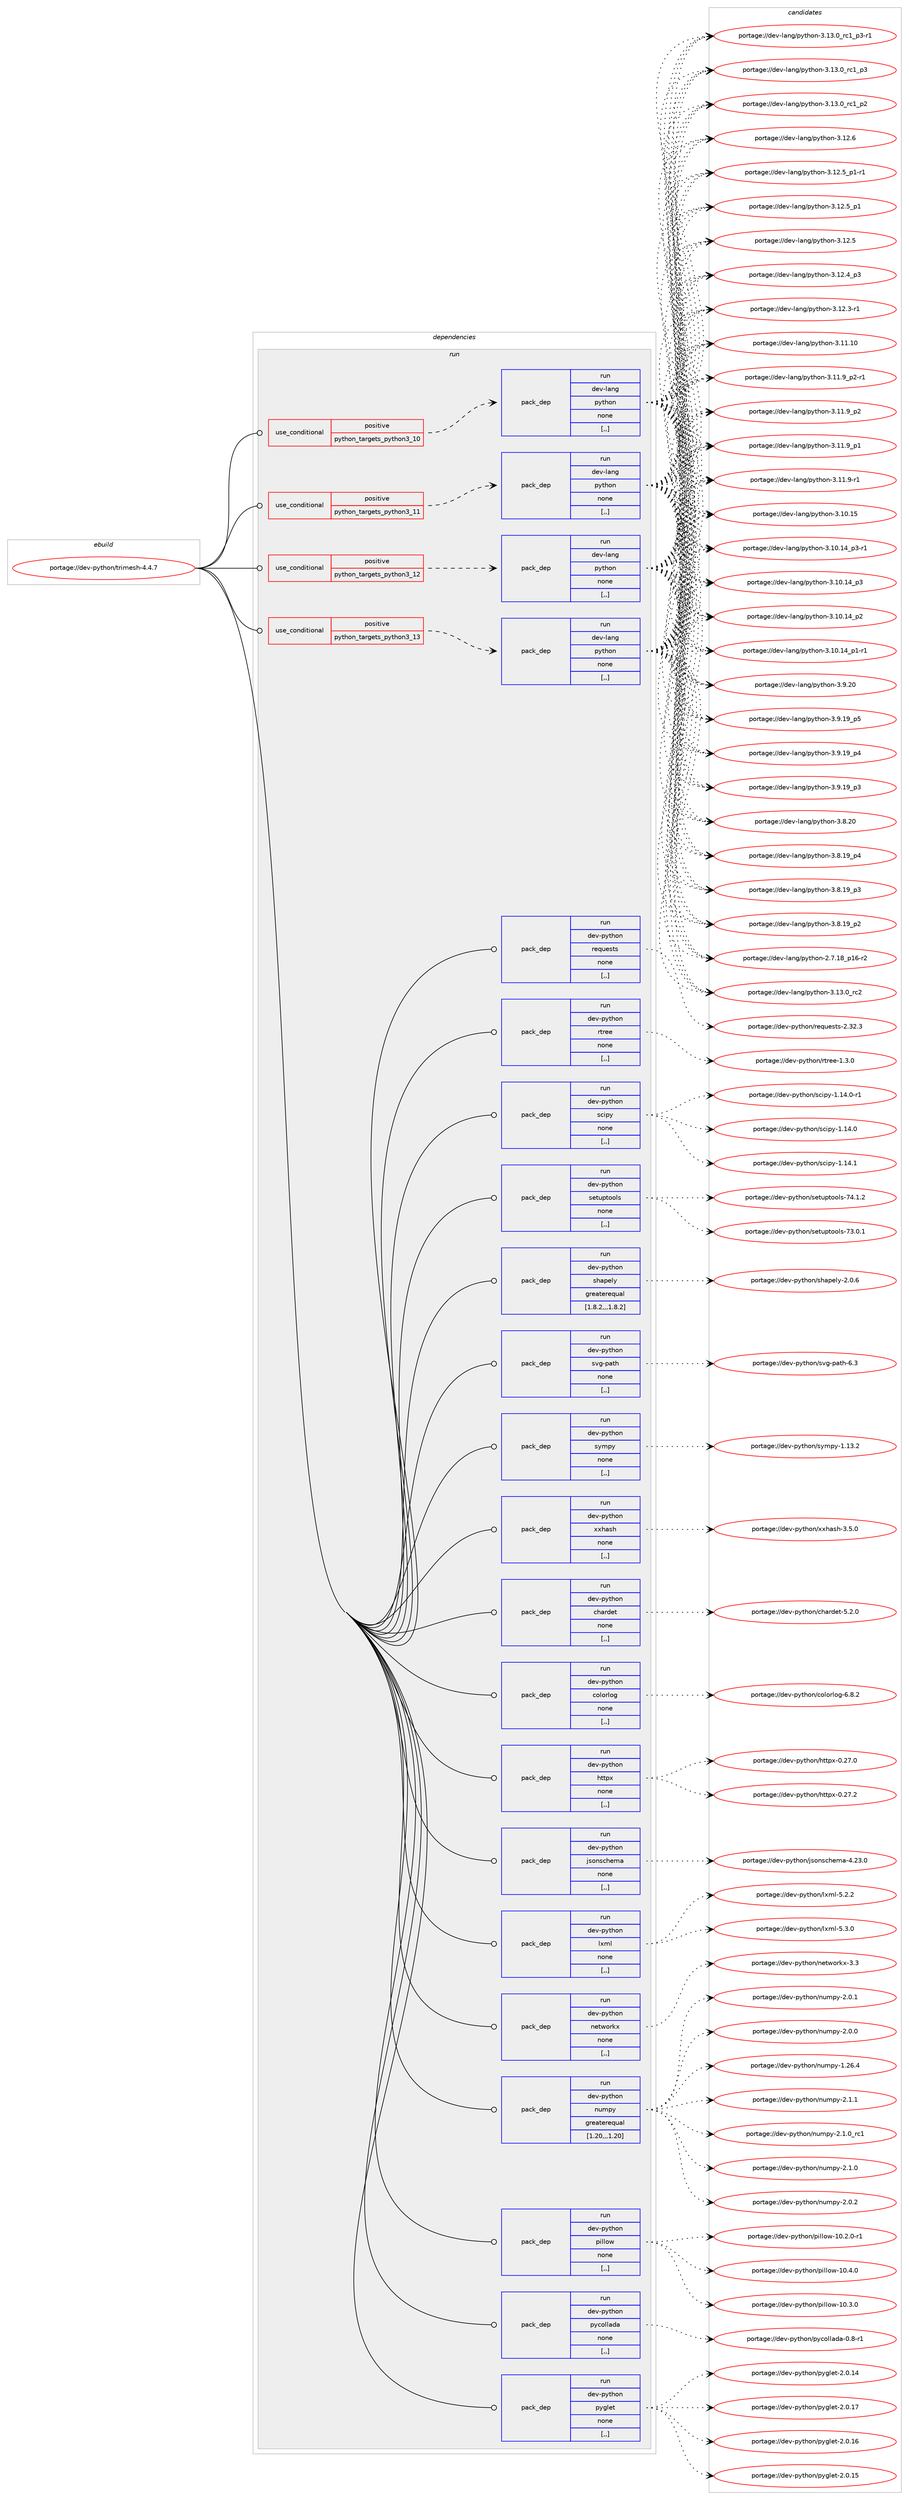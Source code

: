 digraph prolog {

# *************
# Graph options
# *************

newrank=true;
concentrate=true;
compound=true;
graph [rankdir=LR,fontname=Helvetica,fontsize=10,ranksep=1.5];#, ranksep=2.5, nodesep=0.2];
edge  [arrowhead=vee];
node  [fontname=Helvetica,fontsize=10];

# **********
# The ebuild
# **********

subgraph cluster_leftcol {
color=gray;
label=<<i>ebuild</i>>;
id [label="portage://dev-python/trimesh-4.4.7", color=red, width=4, href="../dev-python/trimesh-4.4.7.svg"];
}

# ****************
# The dependencies
# ****************

subgraph cluster_midcol {
color=gray;
label=<<i>dependencies</i>>;
subgraph cluster_compile {
fillcolor="#eeeeee";
style=filled;
label=<<i>compile</i>>;
}
subgraph cluster_compileandrun {
fillcolor="#eeeeee";
style=filled;
label=<<i>compile and run</i>>;
}
subgraph cluster_run {
fillcolor="#eeeeee";
style=filled;
label=<<i>run</i>>;
subgraph cond171344 {
dependency661542 [label=<<TABLE BORDER="0" CELLBORDER="1" CELLSPACING="0" CELLPADDING="4"><TR><TD ROWSPAN="3" CELLPADDING="10">use_conditional</TD></TR><TR><TD>positive</TD></TR><TR><TD>python_targets_python3_10</TD></TR></TABLE>>, shape=none, color=red];
subgraph pack485331 {
dependency661543 [label=<<TABLE BORDER="0" CELLBORDER="1" CELLSPACING="0" CELLPADDING="4" WIDTH="220"><TR><TD ROWSPAN="6" CELLPADDING="30">pack_dep</TD></TR><TR><TD WIDTH="110">run</TD></TR><TR><TD>dev-lang</TD></TR><TR><TD>python</TD></TR><TR><TD>none</TD></TR><TR><TD>[,,]</TD></TR></TABLE>>, shape=none, color=blue];
}
dependency661542:e -> dependency661543:w [weight=20,style="dashed",arrowhead="vee"];
}
id:e -> dependency661542:w [weight=20,style="solid",arrowhead="odot"];
subgraph cond171345 {
dependency661544 [label=<<TABLE BORDER="0" CELLBORDER="1" CELLSPACING="0" CELLPADDING="4"><TR><TD ROWSPAN="3" CELLPADDING="10">use_conditional</TD></TR><TR><TD>positive</TD></TR><TR><TD>python_targets_python3_11</TD></TR></TABLE>>, shape=none, color=red];
subgraph pack485332 {
dependency661545 [label=<<TABLE BORDER="0" CELLBORDER="1" CELLSPACING="0" CELLPADDING="4" WIDTH="220"><TR><TD ROWSPAN="6" CELLPADDING="30">pack_dep</TD></TR><TR><TD WIDTH="110">run</TD></TR><TR><TD>dev-lang</TD></TR><TR><TD>python</TD></TR><TR><TD>none</TD></TR><TR><TD>[,,]</TD></TR></TABLE>>, shape=none, color=blue];
}
dependency661544:e -> dependency661545:w [weight=20,style="dashed",arrowhead="vee"];
}
id:e -> dependency661544:w [weight=20,style="solid",arrowhead="odot"];
subgraph cond171346 {
dependency661546 [label=<<TABLE BORDER="0" CELLBORDER="1" CELLSPACING="0" CELLPADDING="4"><TR><TD ROWSPAN="3" CELLPADDING="10">use_conditional</TD></TR><TR><TD>positive</TD></TR><TR><TD>python_targets_python3_12</TD></TR></TABLE>>, shape=none, color=red];
subgraph pack485333 {
dependency661547 [label=<<TABLE BORDER="0" CELLBORDER="1" CELLSPACING="0" CELLPADDING="4" WIDTH="220"><TR><TD ROWSPAN="6" CELLPADDING="30">pack_dep</TD></TR><TR><TD WIDTH="110">run</TD></TR><TR><TD>dev-lang</TD></TR><TR><TD>python</TD></TR><TR><TD>none</TD></TR><TR><TD>[,,]</TD></TR></TABLE>>, shape=none, color=blue];
}
dependency661546:e -> dependency661547:w [weight=20,style="dashed",arrowhead="vee"];
}
id:e -> dependency661546:w [weight=20,style="solid",arrowhead="odot"];
subgraph cond171347 {
dependency661548 [label=<<TABLE BORDER="0" CELLBORDER="1" CELLSPACING="0" CELLPADDING="4"><TR><TD ROWSPAN="3" CELLPADDING="10">use_conditional</TD></TR><TR><TD>positive</TD></TR><TR><TD>python_targets_python3_13</TD></TR></TABLE>>, shape=none, color=red];
subgraph pack485334 {
dependency661549 [label=<<TABLE BORDER="0" CELLBORDER="1" CELLSPACING="0" CELLPADDING="4" WIDTH="220"><TR><TD ROWSPAN="6" CELLPADDING="30">pack_dep</TD></TR><TR><TD WIDTH="110">run</TD></TR><TR><TD>dev-lang</TD></TR><TR><TD>python</TD></TR><TR><TD>none</TD></TR><TR><TD>[,,]</TD></TR></TABLE>>, shape=none, color=blue];
}
dependency661548:e -> dependency661549:w [weight=20,style="dashed",arrowhead="vee"];
}
id:e -> dependency661548:w [weight=20,style="solid",arrowhead="odot"];
subgraph pack485335 {
dependency661550 [label=<<TABLE BORDER="0" CELLBORDER="1" CELLSPACING="0" CELLPADDING="4" WIDTH="220"><TR><TD ROWSPAN="6" CELLPADDING="30">pack_dep</TD></TR><TR><TD WIDTH="110">run</TD></TR><TR><TD>dev-python</TD></TR><TR><TD>chardet</TD></TR><TR><TD>none</TD></TR><TR><TD>[,,]</TD></TR></TABLE>>, shape=none, color=blue];
}
id:e -> dependency661550:w [weight=20,style="solid",arrowhead="odot"];
subgraph pack485336 {
dependency661551 [label=<<TABLE BORDER="0" CELLBORDER="1" CELLSPACING="0" CELLPADDING="4" WIDTH="220"><TR><TD ROWSPAN="6" CELLPADDING="30">pack_dep</TD></TR><TR><TD WIDTH="110">run</TD></TR><TR><TD>dev-python</TD></TR><TR><TD>colorlog</TD></TR><TR><TD>none</TD></TR><TR><TD>[,,]</TD></TR></TABLE>>, shape=none, color=blue];
}
id:e -> dependency661551:w [weight=20,style="solid",arrowhead="odot"];
subgraph pack485337 {
dependency661552 [label=<<TABLE BORDER="0" CELLBORDER="1" CELLSPACING="0" CELLPADDING="4" WIDTH="220"><TR><TD ROWSPAN="6" CELLPADDING="30">pack_dep</TD></TR><TR><TD WIDTH="110">run</TD></TR><TR><TD>dev-python</TD></TR><TR><TD>httpx</TD></TR><TR><TD>none</TD></TR><TR><TD>[,,]</TD></TR></TABLE>>, shape=none, color=blue];
}
id:e -> dependency661552:w [weight=20,style="solid",arrowhead="odot"];
subgraph pack485338 {
dependency661553 [label=<<TABLE BORDER="0" CELLBORDER="1" CELLSPACING="0" CELLPADDING="4" WIDTH="220"><TR><TD ROWSPAN="6" CELLPADDING="30">pack_dep</TD></TR><TR><TD WIDTH="110">run</TD></TR><TR><TD>dev-python</TD></TR><TR><TD>jsonschema</TD></TR><TR><TD>none</TD></TR><TR><TD>[,,]</TD></TR></TABLE>>, shape=none, color=blue];
}
id:e -> dependency661553:w [weight=20,style="solid",arrowhead="odot"];
subgraph pack485339 {
dependency661554 [label=<<TABLE BORDER="0" CELLBORDER="1" CELLSPACING="0" CELLPADDING="4" WIDTH="220"><TR><TD ROWSPAN="6" CELLPADDING="30">pack_dep</TD></TR><TR><TD WIDTH="110">run</TD></TR><TR><TD>dev-python</TD></TR><TR><TD>lxml</TD></TR><TR><TD>none</TD></TR><TR><TD>[,,]</TD></TR></TABLE>>, shape=none, color=blue];
}
id:e -> dependency661554:w [weight=20,style="solid",arrowhead="odot"];
subgraph pack485340 {
dependency661555 [label=<<TABLE BORDER="0" CELLBORDER="1" CELLSPACING="0" CELLPADDING="4" WIDTH="220"><TR><TD ROWSPAN="6" CELLPADDING="30">pack_dep</TD></TR><TR><TD WIDTH="110">run</TD></TR><TR><TD>dev-python</TD></TR><TR><TD>networkx</TD></TR><TR><TD>none</TD></TR><TR><TD>[,,]</TD></TR></TABLE>>, shape=none, color=blue];
}
id:e -> dependency661555:w [weight=20,style="solid",arrowhead="odot"];
subgraph pack485341 {
dependency661556 [label=<<TABLE BORDER="0" CELLBORDER="1" CELLSPACING="0" CELLPADDING="4" WIDTH="220"><TR><TD ROWSPAN="6" CELLPADDING="30">pack_dep</TD></TR><TR><TD WIDTH="110">run</TD></TR><TR><TD>dev-python</TD></TR><TR><TD>numpy</TD></TR><TR><TD>greaterequal</TD></TR><TR><TD>[1.20,,,1.20]</TD></TR></TABLE>>, shape=none, color=blue];
}
id:e -> dependency661556:w [weight=20,style="solid",arrowhead="odot"];
subgraph pack485342 {
dependency661557 [label=<<TABLE BORDER="0" CELLBORDER="1" CELLSPACING="0" CELLPADDING="4" WIDTH="220"><TR><TD ROWSPAN="6" CELLPADDING="30">pack_dep</TD></TR><TR><TD WIDTH="110">run</TD></TR><TR><TD>dev-python</TD></TR><TR><TD>pillow</TD></TR><TR><TD>none</TD></TR><TR><TD>[,,]</TD></TR></TABLE>>, shape=none, color=blue];
}
id:e -> dependency661557:w [weight=20,style="solid",arrowhead="odot"];
subgraph pack485343 {
dependency661558 [label=<<TABLE BORDER="0" CELLBORDER="1" CELLSPACING="0" CELLPADDING="4" WIDTH="220"><TR><TD ROWSPAN="6" CELLPADDING="30">pack_dep</TD></TR><TR><TD WIDTH="110">run</TD></TR><TR><TD>dev-python</TD></TR><TR><TD>pycollada</TD></TR><TR><TD>none</TD></TR><TR><TD>[,,]</TD></TR></TABLE>>, shape=none, color=blue];
}
id:e -> dependency661558:w [weight=20,style="solid",arrowhead="odot"];
subgraph pack485344 {
dependency661559 [label=<<TABLE BORDER="0" CELLBORDER="1" CELLSPACING="0" CELLPADDING="4" WIDTH="220"><TR><TD ROWSPAN="6" CELLPADDING="30">pack_dep</TD></TR><TR><TD WIDTH="110">run</TD></TR><TR><TD>dev-python</TD></TR><TR><TD>pyglet</TD></TR><TR><TD>none</TD></TR><TR><TD>[,,]</TD></TR></TABLE>>, shape=none, color=blue];
}
id:e -> dependency661559:w [weight=20,style="solid",arrowhead="odot"];
subgraph pack485345 {
dependency661560 [label=<<TABLE BORDER="0" CELLBORDER="1" CELLSPACING="0" CELLPADDING="4" WIDTH="220"><TR><TD ROWSPAN="6" CELLPADDING="30">pack_dep</TD></TR><TR><TD WIDTH="110">run</TD></TR><TR><TD>dev-python</TD></TR><TR><TD>requests</TD></TR><TR><TD>none</TD></TR><TR><TD>[,,]</TD></TR></TABLE>>, shape=none, color=blue];
}
id:e -> dependency661560:w [weight=20,style="solid",arrowhead="odot"];
subgraph pack485346 {
dependency661561 [label=<<TABLE BORDER="0" CELLBORDER="1" CELLSPACING="0" CELLPADDING="4" WIDTH="220"><TR><TD ROWSPAN="6" CELLPADDING="30">pack_dep</TD></TR><TR><TD WIDTH="110">run</TD></TR><TR><TD>dev-python</TD></TR><TR><TD>rtree</TD></TR><TR><TD>none</TD></TR><TR><TD>[,,]</TD></TR></TABLE>>, shape=none, color=blue];
}
id:e -> dependency661561:w [weight=20,style="solid",arrowhead="odot"];
subgraph pack485347 {
dependency661562 [label=<<TABLE BORDER="0" CELLBORDER="1" CELLSPACING="0" CELLPADDING="4" WIDTH="220"><TR><TD ROWSPAN="6" CELLPADDING="30">pack_dep</TD></TR><TR><TD WIDTH="110">run</TD></TR><TR><TD>dev-python</TD></TR><TR><TD>scipy</TD></TR><TR><TD>none</TD></TR><TR><TD>[,,]</TD></TR></TABLE>>, shape=none, color=blue];
}
id:e -> dependency661562:w [weight=20,style="solid",arrowhead="odot"];
subgraph pack485348 {
dependency661563 [label=<<TABLE BORDER="0" CELLBORDER="1" CELLSPACING="0" CELLPADDING="4" WIDTH="220"><TR><TD ROWSPAN="6" CELLPADDING="30">pack_dep</TD></TR><TR><TD WIDTH="110">run</TD></TR><TR><TD>dev-python</TD></TR><TR><TD>setuptools</TD></TR><TR><TD>none</TD></TR><TR><TD>[,,]</TD></TR></TABLE>>, shape=none, color=blue];
}
id:e -> dependency661563:w [weight=20,style="solid",arrowhead="odot"];
subgraph pack485349 {
dependency661564 [label=<<TABLE BORDER="0" CELLBORDER="1" CELLSPACING="0" CELLPADDING="4" WIDTH="220"><TR><TD ROWSPAN="6" CELLPADDING="30">pack_dep</TD></TR><TR><TD WIDTH="110">run</TD></TR><TR><TD>dev-python</TD></TR><TR><TD>shapely</TD></TR><TR><TD>greaterequal</TD></TR><TR><TD>[1.8.2,,,1.8.2]</TD></TR></TABLE>>, shape=none, color=blue];
}
id:e -> dependency661564:w [weight=20,style="solid",arrowhead="odot"];
subgraph pack485350 {
dependency661565 [label=<<TABLE BORDER="0" CELLBORDER="1" CELLSPACING="0" CELLPADDING="4" WIDTH="220"><TR><TD ROWSPAN="6" CELLPADDING="30">pack_dep</TD></TR><TR><TD WIDTH="110">run</TD></TR><TR><TD>dev-python</TD></TR><TR><TD>svg-path</TD></TR><TR><TD>none</TD></TR><TR><TD>[,,]</TD></TR></TABLE>>, shape=none, color=blue];
}
id:e -> dependency661565:w [weight=20,style="solid",arrowhead="odot"];
subgraph pack485351 {
dependency661566 [label=<<TABLE BORDER="0" CELLBORDER="1" CELLSPACING="0" CELLPADDING="4" WIDTH="220"><TR><TD ROWSPAN="6" CELLPADDING="30">pack_dep</TD></TR><TR><TD WIDTH="110">run</TD></TR><TR><TD>dev-python</TD></TR><TR><TD>sympy</TD></TR><TR><TD>none</TD></TR><TR><TD>[,,]</TD></TR></TABLE>>, shape=none, color=blue];
}
id:e -> dependency661566:w [weight=20,style="solid",arrowhead="odot"];
subgraph pack485352 {
dependency661567 [label=<<TABLE BORDER="0" CELLBORDER="1" CELLSPACING="0" CELLPADDING="4" WIDTH="220"><TR><TD ROWSPAN="6" CELLPADDING="30">pack_dep</TD></TR><TR><TD WIDTH="110">run</TD></TR><TR><TD>dev-python</TD></TR><TR><TD>xxhash</TD></TR><TR><TD>none</TD></TR><TR><TD>[,,]</TD></TR></TABLE>>, shape=none, color=blue];
}
id:e -> dependency661567:w [weight=20,style="solid",arrowhead="odot"];
}
}

# **************
# The candidates
# **************

subgraph cluster_choices {
rank=same;
color=gray;
label=<<i>candidates</i>>;

subgraph choice485331 {
color=black;
nodesep=1;
choice10010111845108971101034711212111610411111045514649514648951149950 [label="portage://dev-lang/python-3.13.0_rc2", color=red, width=4,href="../dev-lang/python-3.13.0_rc2.svg"];
choice1001011184510897110103471121211161041111104551464951464895114994995112514511449 [label="portage://dev-lang/python-3.13.0_rc1_p3-r1", color=red, width=4,href="../dev-lang/python-3.13.0_rc1_p3-r1.svg"];
choice100101118451089711010347112121116104111110455146495146489511499499511251 [label="portage://dev-lang/python-3.13.0_rc1_p3", color=red, width=4,href="../dev-lang/python-3.13.0_rc1_p3.svg"];
choice100101118451089711010347112121116104111110455146495146489511499499511250 [label="portage://dev-lang/python-3.13.0_rc1_p2", color=red, width=4,href="../dev-lang/python-3.13.0_rc1_p2.svg"];
choice10010111845108971101034711212111610411111045514649504654 [label="portage://dev-lang/python-3.12.6", color=red, width=4,href="../dev-lang/python-3.12.6.svg"];
choice1001011184510897110103471121211161041111104551464950465395112494511449 [label="portage://dev-lang/python-3.12.5_p1-r1", color=red, width=4,href="../dev-lang/python-3.12.5_p1-r1.svg"];
choice100101118451089711010347112121116104111110455146495046539511249 [label="portage://dev-lang/python-3.12.5_p1", color=red, width=4,href="../dev-lang/python-3.12.5_p1.svg"];
choice10010111845108971101034711212111610411111045514649504653 [label="portage://dev-lang/python-3.12.5", color=red, width=4,href="../dev-lang/python-3.12.5.svg"];
choice100101118451089711010347112121116104111110455146495046529511251 [label="portage://dev-lang/python-3.12.4_p3", color=red, width=4,href="../dev-lang/python-3.12.4_p3.svg"];
choice100101118451089711010347112121116104111110455146495046514511449 [label="portage://dev-lang/python-3.12.3-r1", color=red, width=4,href="../dev-lang/python-3.12.3-r1.svg"];
choice1001011184510897110103471121211161041111104551464949464948 [label="portage://dev-lang/python-3.11.10", color=red, width=4,href="../dev-lang/python-3.11.10.svg"];
choice1001011184510897110103471121211161041111104551464949465795112504511449 [label="portage://dev-lang/python-3.11.9_p2-r1", color=red, width=4,href="../dev-lang/python-3.11.9_p2-r1.svg"];
choice100101118451089711010347112121116104111110455146494946579511250 [label="portage://dev-lang/python-3.11.9_p2", color=red, width=4,href="../dev-lang/python-3.11.9_p2.svg"];
choice100101118451089711010347112121116104111110455146494946579511249 [label="portage://dev-lang/python-3.11.9_p1", color=red, width=4,href="../dev-lang/python-3.11.9_p1.svg"];
choice100101118451089711010347112121116104111110455146494946574511449 [label="portage://dev-lang/python-3.11.9-r1", color=red, width=4,href="../dev-lang/python-3.11.9-r1.svg"];
choice1001011184510897110103471121211161041111104551464948464953 [label="portage://dev-lang/python-3.10.15", color=red, width=4,href="../dev-lang/python-3.10.15.svg"];
choice100101118451089711010347112121116104111110455146494846495295112514511449 [label="portage://dev-lang/python-3.10.14_p3-r1", color=red, width=4,href="../dev-lang/python-3.10.14_p3-r1.svg"];
choice10010111845108971101034711212111610411111045514649484649529511251 [label="portage://dev-lang/python-3.10.14_p3", color=red, width=4,href="../dev-lang/python-3.10.14_p3.svg"];
choice10010111845108971101034711212111610411111045514649484649529511250 [label="portage://dev-lang/python-3.10.14_p2", color=red, width=4,href="../dev-lang/python-3.10.14_p2.svg"];
choice100101118451089711010347112121116104111110455146494846495295112494511449 [label="portage://dev-lang/python-3.10.14_p1-r1", color=red, width=4,href="../dev-lang/python-3.10.14_p1-r1.svg"];
choice10010111845108971101034711212111610411111045514657465048 [label="portage://dev-lang/python-3.9.20", color=red, width=4,href="../dev-lang/python-3.9.20.svg"];
choice100101118451089711010347112121116104111110455146574649579511253 [label="portage://dev-lang/python-3.9.19_p5", color=red, width=4,href="../dev-lang/python-3.9.19_p5.svg"];
choice100101118451089711010347112121116104111110455146574649579511252 [label="portage://dev-lang/python-3.9.19_p4", color=red, width=4,href="../dev-lang/python-3.9.19_p4.svg"];
choice100101118451089711010347112121116104111110455146574649579511251 [label="portage://dev-lang/python-3.9.19_p3", color=red, width=4,href="../dev-lang/python-3.9.19_p3.svg"];
choice10010111845108971101034711212111610411111045514656465048 [label="portage://dev-lang/python-3.8.20", color=red, width=4,href="../dev-lang/python-3.8.20.svg"];
choice100101118451089711010347112121116104111110455146564649579511252 [label="portage://dev-lang/python-3.8.19_p4", color=red, width=4,href="../dev-lang/python-3.8.19_p4.svg"];
choice100101118451089711010347112121116104111110455146564649579511251 [label="portage://dev-lang/python-3.8.19_p3", color=red, width=4,href="../dev-lang/python-3.8.19_p3.svg"];
choice100101118451089711010347112121116104111110455146564649579511250 [label="portage://dev-lang/python-3.8.19_p2", color=red, width=4,href="../dev-lang/python-3.8.19_p2.svg"];
choice100101118451089711010347112121116104111110455046554649569511249544511450 [label="portage://dev-lang/python-2.7.18_p16-r2", color=red, width=4,href="../dev-lang/python-2.7.18_p16-r2.svg"];
dependency661543:e -> choice10010111845108971101034711212111610411111045514649514648951149950:w [style=dotted,weight="100"];
dependency661543:e -> choice1001011184510897110103471121211161041111104551464951464895114994995112514511449:w [style=dotted,weight="100"];
dependency661543:e -> choice100101118451089711010347112121116104111110455146495146489511499499511251:w [style=dotted,weight="100"];
dependency661543:e -> choice100101118451089711010347112121116104111110455146495146489511499499511250:w [style=dotted,weight="100"];
dependency661543:e -> choice10010111845108971101034711212111610411111045514649504654:w [style=dotted,weight="100"];
dependency661543:e -> choice1001011184510897110103471121211161041111104551464950465395112494511449:w [style=dotted,weight="100"];
dependency661543:e -> choice100101118451089711010347112121116104111110455146495046539511249:w [style=dotted,weight="100"];
dependency661543:e -> choice10010111845108971101034711212111610411111045514649504653:w [style=dotted,weight="100"];
dependency661543:e -> choice100101118451089711010347112121116104111110455146495046529511251:w [style=dotted,weight="100"];
dependency661543:e -> choice100101118451089711010347112121116104111110455146495046514511449:w [style=dotted,weight="100"];
dependency661543:e -> choice1001011184510897110103471121211161041111104551464949464948:w [style=dotted,weight="100"];
dependency661543:e -> choice1001011184510897110103471121211161041111104551464949465795112504511449:w [style=dotted,weight="100"];
dependency661543:e -> choice100101118451089711010347112121116104111110455146494946579511250:w [style=dotted,weight="100"];
dependency661543:e -> choice100101118451089711010347112121116104111110455146494946579511249:w [style=dotted,weight="100"];
dependency661543:e -> choice100101118451089711010347112121116104111110455146494946574511449:w [style=dotted,weight="100"];
dependency661543:e -> choice1001011184510897110103471121211161041111104551464948464953:w [style=dotted,weight="100"];
dependency661543:e -> choice100101118451089711010347112121116104111110455146494846495295112514511449:w [style=dotted,weight="100"];
dependency661543:e -> choice10010111845108971101034711212111610411111045514649484649529511251:w [style=dotted,weight="100"];
dependency661543:e -> choice10010111845108971101034711212111610411111045514649484649529511250:w [style=dotted,weight="100"];
dependency661543:e -> choice100101118451089711010347112121116104111110455146494846495295112494511449:w [style=dotted,weight="100"];
dependency661543:e -> choice10010111845108971101034711212111610411111045514657465048:w [style=dotted,weight="100"];
dependency661543:e -> choice100101118451089711010347112121116104111110455146574649579511253:w [style=dotted,weight="100"];
dependency661543:e -> choice100101118451089711010347112121116104111110455146574649579511252:w [style=dotted,weight="100"];
dependency661543:e -> choice100101118451089711010347112121116104111110455146574649579511251:w [style=dotted,weight="100"];
dependency661543:e -> choice10010111845108971101034711212111610411111045514656465048:w [style=dotted,weight="100"];
dependency661543:e -> choice100101118451089711010347112121116104111110455146564649579511252:w [style=dotted,weight="100"];
dependency661543:e -> choice100101118451089711010347112121116104111110455146564649579511251:w [style=dotted,weight="100"];
dependency661543:e -> choice100101118451089711010347112121116104111110455146564649579511250:w [style=dotted,weight="100"];
dependency661543:e -> choice100101118451089711010347112121116104111110455046554649569511249544511450:w [style=dotted,weight="100"];
}
subgraph choice485332 {
color=black;
nodesep=1;
choice10010111845108971101034711212111610411111045514649514648951149950 [label="portage://dev-lang/python-3.13.0_rc2", color=red, width=4,href="../dev-lang/python-3.13.0_rc2.svg"];
choice1001011184510897110103471121211161041111104551464951464895114994995112514511449 [label="portage://dev-lang/python-3.13.0_rc1_p3-r1", color=red, width=4,href="../dev-lang/python-3.13.0_rc1_p3-r1.svg"];
choice100101118451089711010347112121116104111110455146495146489511499499511251 [label="portage://dev-lang/python-3.13.0_rc1_p3", color=red, width=4,href="../dev-lang/python-3.13.0_rc1_p3.svg"];
choice100101118451089711010347112121116104111110455146495146489511499499511250 [label="portage://dev-lang/python-3.13.0_rc1_p2", color=red, width=4,href="../dev-lang/python-3.13.0_rc1_p2.svg"];
choice10010111845108971101034711212111610411111045514649504654 [label="portage://dev-lang/python-3.12.6", color=red, width=4,href="../dev-lang/python-3.12.6.svg"];
choice1001011184510897110103471121211161041111104551464950465395112494511449 [label="portage://dev-lang/python-3.12.5_p1-r1", color=red, width=4,href="../dev-lang/python-3.12.5_p1-r1.svg"];
choice100101118451089711010347112121116104111110455146495046539511249 [label="portage://dev-lang/python-3.12.5_p1", color=red, width=4,href="../dev-lang/python-3.12.5_p1.svg"];
choice10010111845108971101034711212111610411111045514649504653 [label="portage://dev-lang/python-3.12.5", color=red, width=4,href="../dev-lang/python-3.12.5.svg"];
choice100101118451089711010347112121116104111110455146495046529511251 [label="portage://dev-lang/python-3.12.4_p3", color=red, width=4,href="../dev-lang/python-3.12.4_p3.svg"];
choice100101118451089711010347112121116104111110455146495046514511449 [label="portage://dev-lang/python-3.12.3-r1", color=red, width=4,href="../dev-lang/python-3.12.3-r1.svg"];
choice1001011184510897110103471121211161041111104551464949464948 [label="portage://dev-lang/python-3.11.10", color=red, width=4,href="../dev-lang/python-3.11.10.svg"];
choice1001011184510897110103471121211161041111104551464949465795112504511449 [label="portage://dev-lang/python-3.11.9_p2-r1", color=red, width=4,href="../dev-lang/python-3.11.9_p2-r1.svg"];
choice100101118451089711010347112121116104111110455146494946579511250 [label="portage://dev-lang/python-3.11.9_p2", color=red, width=4,href="../dev-lang/python-3.11.9_p2.svg"];
choice100101118451089711010347112121116104111110455146494946579511249 [label="portage://dev-lang/python-3.11.9_p1", color=red, width=4,href="../dev-lang/python-3.11.9_p1.svg"];
choice100101118451089711010347112121116104111110455146494946574511449 [label="portage://dev-lang/python-3.11.9-r1", color=red, width=4,href="../dev-lang/python-3.11.9-r1.svg"];
choice1001011184510897110103471121211161041111104551464948464953 [label="portage://dev-lang/python-3.10.15", color=red, width=4,href="../dev-lang/python-3.10.15.svg"];
choice100101118451089711010347112121116104111110455146494846495295112514511449 [label="portage://dev-lang/python-3.10.14_p3-r1", color=red, width=4,href="../dev-lang/python-3.10.14_p3-r1.svg"];
choice10010111845108971101034711212111610411111045514649484649529511251 [label="portage://dev-lang/python-3.10.14_p3", color=red, width=4,href="../dev-lang/python-3.10.14_p3.svg"];
choice10010111845108971101034711212111610411111045514649484649529511250 [label="portage://dev-lang/python-3.10.14_p2", color=red, width=4,href="../dev-lang/python-3.10.14_p2.svg"];
choice100101118451089711010347112121116104111110455146494846495295112494511449 [label="portage://dev-lang/python-3.10.14_p1-r1", color=red, width=4,href="../dev-lang/python-3.10.14_p1-r1.svg"];
choice10010111845108971101034711212111610411111045514657465048 [label="portage://dev-lang/python-3.9.20", color=red, width=4,href="../dev-lang/python-3.9.20.svg"];
choice100101118451089711010347112121116104111110455146574649579511253 [label="portage://dev-lang/python-3.9.19_p5", color=red, width=4,href="../dev-lang/python-3.9.19_p5.svg"];
choice100101118451089711010347112121116104111110455146574649579511252 [label="portage://dev-lang/python-3.9.19_p4", color=red, width=4,href="../dev-lang/python-3.9.19_p4.svg"];
choice100101118451089711010347112121116104111110455146574649579511251 [label="portage://dev-lang/python-3.9.19_p3", color=red, width=4,href="../dev-lang/python-3.9.19_p3.svg"];
choice10010111845108971101034711212111610411111045514656465048 [label="portage://dev-lang/python-3.8.20", color=red, width=4,href="../dev-lang/python-3.8.20.svg"];
choice100101118451089711010347112121116104111110455146564649579511252 [label="portage://dev-lang/python-3.8.19_p4", color=red, width=4,href="../dev-lang/python-3.8.19_p4.svg"];
choice100101118451089711010347112121116104111110455146564649579511251 [label="portage://dev-lang/python-3.8.19_p3", color=red, width=4,href="../dev-lang/python-3.8.19_p3.svg"];
choice100101118451089711010347112121116104111110455146564649579511250 [label="portage://dev-lang/python-3.8.19_p2", color=red, width=4,href="../dev-lang/python-3.8.19_p2.svg"];
choice100101118451089711010347112121116104111110455046554649569511249544511450 [label="portage://dev-lang/python-2.7.18_p16-r2", color=red, width=4,href="../dev-lang/python-2.7.18_p16-r2.svg"];
dependency661545:e -> choice10010111845108971101034711212111610411111045514649514648951149950:w [style=dotted,weight="100"];
dependency661545:e -> choice1001011184510897110103471121211161041111104551464951464895114994995112514511449:w [style=dotted,weight="100"];
dependency661545:e -> choice100101118451089711010347112121116104111110455146495146489511499499511251:w [style=dotted,weight="100"];
dependency661545:e -> choice100101118451089711010347112121116104111110455146495146489511499499511250:w [style=dotted,weight="100"];
dependency661545:e -> choice10010111845108971101034711212111610411111045514649504654:w [style=dotted,weight="100"];
dependency661545:e -> choice1001011184510897110103471121211161041111104551464950465395112494511449:w [style=dotted,weight="100"];
dependency661545:e -> choice100101118451089711010347112121116104111110455146495046539511249:w [style=dotted,weight="100"];
dependency661545:e -> choice10010111845108971101034711212111610411111045514649504653:w [style=dotted,weight="100"];
dependency661545:e -> choice100101118451089711010347112121116104111110455146495046529511251:w [style=dotted,weight="100"];
dependency661545:e -> choice100101118451089711010347112121116104111110455146495046514511449:w [style=dotted,weight="100"];
dependency661545:e -> choice1001011184510897110103471121211161041111104551464949464948:w [style=dotted,weight="100"];
dependency661545:e -> choice1001011184510897110103471121211161041111104551464949465795112504511449:w [style=dotted,weight="100"];
dependency661545:e -> choice100101118451089711010347112121116104111110455146494946579511250:w [style=dotted,weight="100"];
dependency661545:e -> choice100101118451089711010347112121116104111110455146494946579511249:w [style=dotted,weight="100"];
dependency661545:e -> choice100101118451089711010347112121116104111110455146494946574511449:w [style=dotted,weight="100"];
dependency661545:e -> choice1001011184510897110103471121211161041111104551464948464953:w [style=dotted,weight="100"];
dependency661545:e -> choice100101118451089711010347112121116104111110455146494846495295112514511449:w [style=dotted,weight="100"];
dependency661545:e -> choice10010111845108971101034711212111610411111045514649484649529511251:w [style=dotted,weight="100"];
dependency661545:e -> choice10010111845108971101034711212111610411111045514649484649529511250:w [style=dotted,weight="100"];
dependency661545:e -> choice100101118451089711010347112121116104111110455146494846495295112494511449:w [style=dotted,weight="100"];
dependency661545:e -> choice10010111845108971101034711212111610411111045514657465048:w [style=dotted,weight="100"];
dependency661545:e -> choice100101118451089711010347112121116104111110455146574649579511253:w [style=dotted,weight="100"];
dependency661545:e -> choice100101118451089711010347112121116104111110455146574649579511252:w [style=dotted,weight="100"];
dependency661545:e -> choice100101118451089711010347112121116104111110455146574649579511251:w [style=dotted,weight="100"];
dependency661545:e -> choice10010111845108971101034711212111610411111045514656465048:w [style=dotted,weight="100"];
dependency661545:e -> choice100101118451089711010347112121116104111110455146564649579511252:w [style=dotted,weight="100"];
dependency661545:e -> choice100101118451089711010347112121116104111110455146564649579511251:w [style=dotted,weight="100"];
dependency661545:e -> choice100101118451089711010347112121116104111110455146564649579511250:w [style=dotted,weight="100"];
dependency661545:e -> choice100101118451089711010347112121116104111110455046554649569511249544511450:w [style=dotted,weight="100"];
}
subgraph choice485333 {
color=black;
nodesep=1;
choice10010111845108971101034711212111610411111045514649514648951149950 [label="portage://dev-lang/python-3.13.0_rc2", color=red, width=4,href="../dev-lang/python-3.13.0_rc2.svg"];
choice1001011184510897110103471121211161041111104551464951464895114994995112514511449 [label="portage://dev-lang/python-3.13.0_rc1_p3-r1", color=red, width=4,href="../dev-lang/python-3.13.0_rc1_p3-r1.svg"];
choice100101118451089711010347112121116104111110455146495146489511499499511251 [label="portage://dev-lang/python-3.13.0_rc1_p3", color=red, width=4,href="../dev-lang/python-3.13.0_rc1_p3.svg"];
choice100101118451089711010347112121116104111110455146495146489511499499511250 [label="portage://dev-lang/python-3.13.0_rc1_p2", color=red, width=4,href="../dev-lang/python-3.13.0_rc1_p2.svg"];
choice10010111845108971101034711212111610411111045514649504654 [label="portage://dev-lang/python-3.12.6", color=red, width=4,href="../dev-lang/python-3.12.6.svg"];
choice1001011184510897110103471121211161041111104551464950465395112494511449 [label="portage://dev-lang/python-3.12.5_p1-r1", color=red, width=4,href="../dev-lang/python-3.12.5_p1-r1.svg"];
choice100101118451089711010347112121116104111110455146495046539511249 [label="portage://dev-lang/python-3.12.5_p1", color=red, width=4,href="../dev-lang/python-3.12.5_p1.svg"];
choice10010111845108971101034711212111610411111045514649504653 [label="portage://dev-lang/python-3.12.5", color=red, width=4,href="../dev-lang/python-3.12.5.svg"];
choice100101118451089711010347112121116104111110455146495046529511251 [label="portage://dev-lang/python-3.12.4_p3", color=red, width=4,href="../dev-lang/python-3.12.4_p3.svg"];
choice100101118451089711010347112121116104111110455146495046514511449 [label="portage://dev-lang/python-3.12.3-r1", color=red, width=4,href="../dev-lang/python-3.12.3-r1.svg"];
choice1001011184510897110103471121211161041111104551464949464948 [label="portage://dev-lang/python-3.11.10", color=red, width=4,href="../dev-lang/python-3.11.10.svg"];
choice1001011184510897110103471121211161041111104551464949465795112504511449 [label="portage://dev-lang/python-3.11.9_p2-r1", color=red, width=4,href="../dev-lang/python-3.11.9_p2-r1.svg"];
choice100101118451089711010347112121116104111110455146494946579511250 [label="portage://dev-lang/python-3.11.9_p2", color=red, width=4,href="../dev-lang/python-3.11.9_p2.svg"];
choice100101118451089711010347112121116104111110455146494946579511249 [label="portage://dev-lang/python-3.11.9_p1", color=red, width=4,href="../dev-lang/python-3.11.9_p1.svg"];
choice100101118451089711010347112121116104111110455146494946574511449 [label="portage://dev-lang/python-3.11.9-r1", color=red, width=4,href="../dev-lang/python-3.11.9-r1.svg"];
choice1001011184510897110103471121211161041111104551464948464953 [label="portage://dev-lang/python-3.10.15", color=red, width=4,href="../dev-lang/python-3.10.15.svg"];
choice100101118451089711010347112121116104111110455146494846495295112514511449 [label="portage://dev-lang/python-3.10.14_p3-r1", color=red, width=4,href="../dev-lang/python-3.10.14_p3-r1.svg"];
choice10010111845108971101034711212111610411111045514649484649529511251 [label="portage://dev-lang/python-3.10.14_p3", color=red, width=4,href="../dev-lang/python-3.10.14_p3.svg"];
choice10010111845108971101034711212111610411111045514649484649529511250 [label="portage://dev-lang/python-3.10.14_p2", color=red, width=4,href="../dev-lang/python-3.10.14_p2.svg"];
choice100101118451089711010347112121116104111110455146494846495295112494511449 [label="portage://dev-lang/python-3.10.14_p1-r1", color=red, width=4,href="../dev-lang/python-3.10.14_p1-r1.svg"];
choice10010111845108971101034711212111610411111045514657465048 [label="portage://dev-lang/python-3.9.20", color=red, width=4,href="../dev-lang/python-3.9.20.svg"];
choice100101118451089711010347112121116104111110455146574649579511253 [label="portage://dev-lang/python-3.9.19_p5", color=red, width=4,href="../dev-lang/python-3.9.19_p5.svg"];
choice100101118451089711010347112121116104111110455146574649579511252 [label="portage://dev-lang/python-3.9.19_p4", color=red, width=4,href="../dev-lang/python-3.9.19_p4.svg"];
choice100101118451089711010347112121116104111110455146574649579511251 [label="portage://dev-lang/python-3.9.19_p3", color=red, width=4,href="../dev-lang/python-3.9.19_p3.svg"];
choice10010111845108971101034711212111610411111045514656465048 [label="portage://dev-lang/python-3.8.20", color=red, width=4,href="../dev-lang/python-3.8.20.svg"];
choice100101118451089711010347112121116104111110455146564649579511252 [label="portage://dev-lang/python-3.8.19_p4", color=red, width=4,href="../dev-lang/python-3.8.19_p4.svg"];
choice100101118451089711010347112121116104111110455146564649579511251 [label="portage://dev-lang/python-3.8.19_p3", color=red, width=4,href="../dev-lang/python-3.8.19_p3.svg"];
choice100101118451089711010347112121116104111110455146564649579511250 [label="portage://dev-lang/python-3.8.19_p2", color=red, width=4,href="../dev-lang/python-3.8.19_p2.svg"];
choice100101118451089711010347112121116104111110455046554649569511249544511450 [label="portage://dev-lang/python-2.7.18_p16-r2", color=red, width=4,href="../dev-lang/python-2.7.18_p16-r2.svg"];
dependency661547:e -> choice10010111845108971101034711212111610411111045514649514648951149950:w [style=dotted,weight="100"];
dependency661547:e -> choice1001011184510897110103471121211161041111104551464951464895114994995112514511449:w [style=dotted,weight="100"];
dependency661547:e -> choice100101118451089711010347112121116104111110455146495146489511499499511251:w [style=dotted,weight="100"];
dependency661547:e -> choice100101118451089711010347112121116104111110455146495146489511499499511250:w [style=dotted,weight="100"];
dependency661547:e -> choice10010111845108971101034711212111610411111045514649504654:w [style=dotted,weight="100"];
dependency661547:e -> choice1001011184510897110103471121211161041111104551464950465395112494511449:w [style=dotted,weight="100"];
dependency661547:e -> choice100101118451089711010347112121116104111110455146495046539511249:w [style=dotted,weight="100"];
dependency661547:e -> choice10010111845108971101034711212111610411111045514649504653:w [style=dotted,weight="100"];
dependency661547:e -> choice100101118451089711010347112121116104111110455146495046529511251:w [style=dotted,weight="100"];
dependency661547:e -> choice100101118451089711010347112121116104111110455146495046514511449:w [style=dotted,weight="100"];
dependency661547:e -> choice1001011184510897110103471121211161041111104551464949464948:w [style=dotted,weight="100"];
dependency661547:e -> choice1001011184510897110103471121211161041111104551464949465795112504511449:w [style=dotted,weight="100"];
dependency661547:e -> choice100101118451089711010347112121116104111110455146494946579511250:w [style=dotted,weight="100"];
dependency661547:e -> choice100101118451089711010347112121116104111110455146494946579511249:w [style=dotted,weight="100"];
dependency661547:e -> choice100101118451089711010347112121116104111110455146494946574511449:w [style=dotted,weight="100"];
dependency661547:e -> choice1001011184510897110103471121211161041111104551464948464953:w [style=dotted,weight="100"];
dependency661547:e -> choice100101118451089711010347112121116104111110455146494846495295112514511449:w [style=dotted,weight="100"];
dependency661547:e -> choice10010111845108971101034711212111610411111045514649484649529511251:w [style=dotted,weight="100"];
dependency661547:e -> choice10010111845108971101034711212111610411111045514649484649529511250:w [style=dotted,weight="100"];
dependency661547:e -> choice100101118451089711010347112121116104111110455146494846495295112494511449:w [style=dotted,weight="100"];
dependency661547:e -> choice10010111845108971101034711212111610411111045514657465048:w [style=dotted,weight="100"];
dependency661547:e -> choice100101118451089711010347112121116104111110455146574649579511253:w [style=dotted,weight="100"];
dependency661547:e -> choice100101118451089711010347112121116104111110455146574649579511252:w [style=dotted,weight="100"];
dependency661547:e -> choice100101118451089711010347112121116104111110455146574649579511251:w [style=dotted,weight="100"];
dependency661547:e -> choice10010111845108971101034711212111610411111045514656465048:w [style=dotted,weight="100"];
dependency661547:e -> choice100101118451089711010347112121116104111110455146564649579511252:w [style=dotted,weight="100"];
dependency661547:e -> choice100101118451089711010347112121116104111110455146564649579511251:w [style=dotted,weight="100"];
dependency661547:e -> choice100101118451089711010347112121116104111110455146564649579511250:w [style=dotted,weight="100"];
dependency661547:e -> choice100101118451089711010347112121116104111110455046554649569511249544511450:w [style=dotted,weight="100"];
}
subgraph choice485334 {
color=black;
nodesep=1;
choice10010111845108971101034711212111610411111045514649514648951149950 [label="portage://dev-lang/python-3.13.0_rc2", color=red, width=4,href="../dev-lang/python-3.13.0_rc2.svg"];
choice1001011184510897110103471121211161041111104551464951464895114994995112514511449 [label="portage://dev-lang/python-3.13.0_rc1_p3-r1", color=red, width=4,href="../dev-lang/python-3.13.0_rc1_p3-r1.svg"];
choice100101118451089711010347112121116104111110455146495146489511499499511251 [label="portage://dev-lang/python-3.13.0_rc1_p3", color=red, width=4,href="../dev-lang/python-3.13.0_rc1_p3.svg"];
choice100101118451089711010347112121116104111110455146495146489511499499511250 [label="portage://dev-lang/python-3.13.0_rc1_p2", color=red, width=4,href="../dev-lang/python-3.13.0_rc1_p2.svg"];
choice10010111845108971101034711212111610411111045514649504654 [label="portage://dev-lang/python-3.12.6", color=red, width=4,href="../dev-lang/python-3.12.6.svg"];
choice1001011184510897110103471121211161041111104551464950465395112494511449 [label="portage://dev-lang/python-3.12.5_p1-r1", color=red, width=4,href="../dev-lang/python-3.12.5_p1-r1.svg"];
choice100101118451089711010347112121116104111110455146495046539511249 [label="portage://dev-lang/python-3.12.5_p1", color=red, width=4,href="../dev-lang/python-3.12.5_p1.svg"];
choice10010111845108971101034711212111610411111045514649504653 [label="portage://dev-lang/python-3.12.5", color=red, width=4,href="../dev-lang/python-3.12.5.svg"];
choice100101118451089711010347112121116104111110455146495046529511251 [label="portage://dev-lang/python-3.12.4_p3", color=red, width=4,href="../dev-lang/python-3.12.4_p3.svg"];
choice100101118451089711010347112121116104111110455146495046514511449 [label="portage://dev-lang/python-3.12.3-r1", color=red, width=4,href="../dev-lang/python-3.12.3-r1.svg"];
choice1001011184510897110103471121211161041111104551464949464948 [label="portage://dev-lang/python-3.11.10", color=red, width=4,href="../dev-lang/python-3.11.10.svg"];
choice1001011184510897110103471121211161041111104551464949465795112504511449 [label="portage://dev-lang/python-3.11.9_p2-r1", color=red, width=4,href="../dev-lang/python-3.11.9_p2-r1.svg"];
choice100101118451089711010347112121116104111110455146494946579511250 [label="portage://dev-lang/python-3.11.9_p2", color=red, width=4,href="../dev-lang/python-3.11.9_p2.svg"];
choice100101118451089711010347112121116104111110455146494946579511249 [label="portage://dev-lang/python-3.11.9_p1", color=red, width=4,href="../dev-lang/python-3.11.9_p1.svg"];
choice100101118451089711010347112121116104111110455146494946574511449 [label="portage://dev-lang/python-3.11.9-r1", color=red, width=4,href="../dev-lang/python-3.11.9-r1.svg"];
choice1001011184510897110103471121211161041111104551464948464953 [label="portage://dev-lang/python-3.10.15", color=red, width=4,href="../dev-lang/python-3.10.15.svg"];
choice100101118451089711010347112121116104111110455146494846495295112514511449 [label="portage://dev-lang/python-3.10.14_p3-r1", color=red, width=4,href="../dev-lang/python-3.10.14_p3-r1.svg"];
choice10010111845108971101034711212111610411111045514649484649529511251 [label="portage://dev-lang/python-3.10.14_p3", color=red, width=4,href="../dev-lang/python-3.10.14_p3.svg"];
choice10010111845108971101034711212111610411111045514649484649529511250 [label="portage://dev-lang/python-3.10.14_p2", color=red, width=4,href="../dev-lang/python-3.10.14_p2.svg"];
choice100101118451089711010347112121116104111110455146494846495295112494511449 [label="portage://dev-lang/python-3.10.14_p1-r1", color=red, width=4,href="../dev-lang/python-3.10.14_p1-r1.svg"];
choice10010111845108971101034711212111610411111045514657465048 [label="portage://dev-lang/python-3.9.20", color=red, width=4,href="../dev-lang/python-3.9.20.svg"];
choice100101118451089711010347112121116104111110455146574649579511253 [label="portage://dev-lang/python-3.9.19_p5", color=red, width=4,href="../dev-lang/python-3.9.19_p5.svg"];
choice100101118451089711010347112121116104111110455146574649579511252 [label="portage://dev-lang/python-3.9.19_p4", color=red, width=4,href="../dev-lang/python-3.9.19_p4.svg"];
choice100101118451089711010347112121116104111110455146574649579511251 [label="portage://dev-lang/python-3.9.19_p3", color=red, width=4,href="../dev-lang/python-3.9.19_p3.svg"];
choice10010111845108971101034711212111610411111045514656465048 [label="portage://dev-lang/python-3.8.20", color=red, width=4,href="../dev-lang/python-3.8.20.svg"];
choice100101118451089711010347112121116104111110455146564649579511252 [label="portage://dev-lang/python-3.8.19_p4", color=red, width=4,href="../dev-lang/python-3.8.19_p4.svg"];
choice100101118451089711010347112121116104111110455146564649579511251 [label="portage://dev-lang/python-3.8.19_p3", color=red, width=4,href="../dev-lang/python-3.8.19_p3.svg"];
choice100101118451089711010347112121116104111110455146564649579511250 [label="portage://dev-lang/python-3.8.19_p2", color=red, width=4,href="../dev-lang/python-3.8.19_p2.svg"];
choice100101118451089711010347112121116104111110455046554649569511249544511450 [label="portage://dev-lang/python-2.7.18_p16-r2", color=red, width=4,href="../dev-lang/python-2.7.18_p16-r2.svg"];
dependency661549:e -> choice10010111845108971101034711212111610411111045514649514648951149950:w [style=dotted,weight="100"];
dependency661549:e -> choice1001011184510897110103471121211161041111104551464951464895114994995112514511449:w [style=dotted,weight="100"];
dependency661549:e -> choice100101118451089711010347112121116104111110455146495146489511499499511251:w [style=dotted,weight="100"];
dependency661549:e -> choice100101118451089711010347112121116104111110455146495146489511499499511250:w [style=dotted,weight="100"];
dependency661549:e -> choice10010111845108971101034711212111610411111045514649504654:w [style=dotted,weight="100"];
dependency661549:e -> choice1001011184510897110103471121211161041111104551464950465395112494511449:w [style=dotted,weight="100"];
dependency661549:e -> choice100101118451089711010347112121116104111110455146495046539511249:w [style=dotted,weight="100"];
dependency661549:e -> choice10010111845108971101034711212111610411111045514649504653:w [style=dotted,weight="100"];
dependency661549:e -> choice100101118451089711010347112121116104111110455146495046529511251:w [style=dotted,weight="100"];
dependency661549:e -> choice100101118451089711010347112121116104111110455146495046514511449:w [style=dotted,weight="100"];
dependency661549:e -> choice1001011184510897110103471121211161041111104551464949464948:w [style=dotted,weight="100"];
dependency661549:e -> choice1001011184510897110103471121211161041111104551464949465795112504511449:w [style=dotted,weight="100"];
dependency661549:e -> choice100101118451089711010347112121116104111110455146494946579511250:w [style=dotted,weight="100"];
dependency661549:e -> choice100101118451089711010347112121116104111110455146494946579511249:w [style=dotted,weight="100"];
dependency661549:e -> choice100101118451089711010347112121116104111110455146494946574511449:w [style=dotted,weight="100"];
dependency661549:e -> choice1001011184510897110103471121211161041111104551464948464953:w [style=dotted,weight="100"];
dependency661549:e -> choice100101118451089711010347112121116104111110455146494846495295112514511449:w [style=dotted,weight="100"];
dependency661549:e -> choice10010111845108971101034711212111610411111045514649484649529511251:w [style=dotted,weight="100"];
dependency661549:e -> choice10010111845108971101034711212111610411111045514649484649529511250:w [style=dotted,weight="100"];
dependency661549:e -> choice100101118451089711010347112121116104111110455146494846495295112494511449:w [style=dotted,weight="100"];
dependency661549:e -> choice10010111845108971101034711212111610411111045514657465048:w [style=dotted,weight="100"];
dependency661549:e -> choice100101118451089711010347112121116104111110455146574649579511253:w [style=dotted,weight="100"];
dependency661549:e -> choice100101118451089711010347112121116104111110455146574649579511252:w [style=dotted,weight="100"];
dependency661549:e -> choice100101118451089711010347112121116104111110455146574649579511251:w [style=dotted,weight="100"];
dependency661549:e -> choice10010111845108971101034711212111610411111045514656465048:w [style=dotted,weight="100"];
dependency661549:e -> choice100101118451089711010347112121116104111110455146564649579511252:w [style=dotted,weight="100"];
dependency661549:e -> choice100101118451089711010347112121116104111110455146564649579511251:w [style=dotted,weight="100"];
dependency661549:e -> choice100101118451089711010347112121116104111110455146564649579511250:w [style=dotted,weight="100"];
dependency661549:e -> choice100101118451089711010347112121116104111110455046554649569511249544511450:w [style=dotted,weight="100"];
}
subgraph choice485335 {
color=black;
nodesep=1;
choice10010111845112121116104111110479910497114100101116455346504648 [label="portage://dev-python/chardet-5.2.0", color=red, width=4,href="../dev-python/chardet-5.2.0.svg"];
dependency661550:e -> choice10010111845112121116104111110479910497114100101116455346504648:w [style=dotted,weight="100"];
}
subgraph choice485336 {
color=black;
nodesep=1;
choice100101118451121211161041111104799111108111114108111103455446564650 [label="portage://dev-python/colorlog-6.8.2", color=red, width=4,href="../dev-python/colorlog-6.8.2.svg"];
dependency661551:e -> choice100101118451121211161041111104799111108111114108111103455446564650:w [style=dotted,weight="100"];
}
subgraph choice485337 {
color=black;
nodesep=1;
choice100101118451121211161041111104710411611611212045484650554650 [label="portage://dev-python/httpx-0.27.2", color=red, width=4,href="../dev-python/httpx-0.27.2.svg"];
choice100101118451121211161041111104710411611611212045484650554648 [label="portage://dev-python/httpx-0.27.0", color=red, width=4,href="../dev-python/httpx-0.27.0.svg"];
dependency661552:e -> choice100101118451121211161041111104710411611611212045484650554650:w [style=dotted,weight="100"];
dependency661552:e -> choice100101118451121211161041111104710411611611212045484650554648:w [style=dotted,weight="100"];
}
subgraph choice485338 {
color=black;
nodesep=1;
choice1001011184511212111610411111047106115111110115991041011099745524650514648 [label="portage://dev-python/jsonschema-4.23.0", color=red, width=4,href="../dev-python/jsonschema-4.23.0.svg"];
dependency661553:e -> choice1001011184511212111610411111047106115111110115991041011099745524650514648:w [style=dotted,weight="100"];
}
subgraph choice485339 {
color=black;
nodesep=1;
choice1001011184511212111610411111047108120109108455346514648 [label="portage://dev-python/lxml-5.3.0", color=red, width=4,href="../dev-python/lxml-5.3.0.svg"];
choice1001011184511212111610411111047108120109108455346504650 [label="portage://dev-python/lxml-5.2.2", color=red, width=4,href="../dev-python/lxml-5.2.2.svg"];
dependency661554:e -> choice1001011184511212111610411111047108120109108455346514648:w [style=dotted,weight="100"];
dependency661554:e -> choice1001011184511212111610411111047108120109108455346504650:w [style=dotted,weight="100"];
}
subgraph choice485340 {
color=black;
nodesep=1;
choice100101118451121211161041111104711010111611911111410712045514651 [label="portage://dev-python/networkx-3.3", color=red, width=4,href="../dev-python/networkx-3.3.svg"];
dependency661555:e -> choice100101118451121211161041111104711010111611911111410712045514651:w [style=dotted,weight="100"];
}
subgraph choice485341 {
color=black;
nodesep=1;
choice1001011184511212111610411111047110117109112121455046494649 [label="portage://dev-python/numpy-2.1.1", color=red, width=4,href="../dev-python/numpy-2.1.1.svg"];
choice1001011184511212111610411111047110117109112121455046494648951149949 [label="portage://dev-python/numpy-2.1.0_rc1", color=red, width=4,href="../dev-python/numpy-2.1.0_rc1.svg"];
choice1001011184511212111610411111047110117109112121455046494648 [label="portage://dev-python/numpy-2.1.0", color=red, width=4,href="../dev-python/numpy-2.1.0.svg"];
choice1001011184511212111610411111047110117109112121455046484650 [label="portage://dev-python/numpy-2.0.2", color=red, width=4,href="../dev-python/numpy-2.0.2.svg"];
choice1001011184511212111610411111047110117109112121455046484649 [label="portage://dev-python/numpy-2.0.1", color=red, width=4,href="../dev-python/numpy-2.0.1.svg"];
choice1001011184511212111610411111047110117109112121455046484648 [label="portage://dev-python/numpy-2.0.0", color=red, width=4,href="../dev-python/numpy-2.0.0.svg"];
choice100101118451121211161041111104711011710911212145494650544652 [label="portage://dev-python/numpy-1.26.4", color=red, width=4,href="../dev-python/numpy-1.26.4.svg"];
dependency661556:e -> choice1001011184511212111610411111047110117109112121455046494649:w [style=dotted,weight="100"];
dependency661556:e -> choice1001011184511212111610411111047110117109112121455046494648951149949:w [style=dotted,weight="100"];
dependency661556:e -> choice1001011184511212111610411111047110117109112121455046494648:w [style=dotted,weight="100"];
dependency661556:e -> choice1001011184511212111610411111047110117109112121455046484650:w [style=dotted,weight="100"];
dependency661556:e -> choice1001011184511212111610411111047110117109112121455046484649:w [style=dotted,weight="100"];
dependency661556:e -> choice1001011184511212111610411111047110117109112121455046484648:w [style=dotted,weight="100"];
dependency661556:e -> choice100101118451121211161041111104711011710911212145494650544652:w [style=dotted,weight="100"];
}
subgraph choice485342 {
color=black;
nodesep=1;
choice100101118451121211161041111104711210510810811111945494846524648 [label="portage://dev-python/pillow-10.4.0", color=red, width=4,href="../dev-python/pillow-10.4.0.svg"];
choice100101118451121211161041111104711210510810811111945494846514648 [label="portage://dev-python/pillow-10.3.0", color=red, width=4,href="../dev-python/pillow-10.3.0.svg"];
choice1001011184511212111610411111047112105108108111119454948465046484511449 [label="portage://dev-python/pillow-10.2.0-r1", color=red, width=4,href="../dev-python/pillow-10.2.0-r1.svg"];
dependency661557:e -> choice100101118451121211161041111104711210510810811111945494846524648:w [style=dotted,weight="100"];
dependency661557:e -> choice100101118451121211161041111104711210510810811111945494846514648:w [style=dotted,weight="100"];
dependency661557:e -> choice1001011184511212111610411111047112105108108111119454948465046484511449:w [style=dotted,weight="100"];
}
subgraph choice485343 {
color=black;
nodesep=1;
choice1001011184511212111610411111047112121991111081089710097454846564511449 [label="portage://dev-python/pycollada-0.8-r1", color=red, width=4,href="../dev-python/pycollada-0.8-r1.svg"];
dependency661558:e -> choice1001011184511212111610411111047112121991111081089710097454846564511449:w [style=dotted,weight="100"];
}
subgraph choice485344 {
color=black;
nodesep=1;
choice100101118451121211161041111104711212110310810111645504648464955 [label="portage://dev-python/pyglet-2.0.17", color=red, width=4,href="../dev-python/pyglet-2.0.17.svg"];
choice100101118451121211161041111104711212110310810111645504648464954 [label="portage://dev-python/pyglet-2.0.16", color=red, width=4,href="../dev-python/pyglet-2.0.16.svg"];
choice100101118451121211161041111104711212110310810111645504648464953 [label="portage://dev-python/pyglet-2.0.15", color=red, width=4,href="../dev-python/pyglet-2.0.15.svg"];
choice100101118451121211161041111104711212110310810111645504648464952 [label="portage://dev-python/pyglet-2.0.14", color=red, width=4,href="../dev-python/pyglet-2.0.14.svg"];
dependency661559:e -> choice100101118451121211161041111104711212110310810111645504648464955:w [style=dotted,weight="100"];
dependency661559:e -> choice100101118451121211161041111104711212110310810111645504648464954:w [style=dotted,weight="100"];
dependency661559:e -> choice100101118451121211161041111104711212110310810111645504648464953:w [style=dotted,weight="100"];
dependency661559:e -> choice100101118451121211161041111104711212110310810111645504648464952:w [style=dotted,weight="100"];
}
subgraph choice485345 {
color=black;
nodesep=1;
choice100101118451121211161041111104711410111311710111511611545504651504651 [label="portage://dev-python/requests-2.32.3", color=red, width=4,href="../dev-python/requests-2.32.3.svg"];
dependency661560:e -> choice100101118451121211161041111104711410111311710111511611545504651504651:w [style=dotted,weight="100"];
}
subgraph choice485346 {
color=black;
nodesep=1;
choice1001011184511212111610411111047114116114101101454946514648 [label="portage://dev-python/rtree-1.3.0", color=red, width=4,href="../dev-python/rtree-1.3.0.svg"];
dependency661561:e -> choice1001011184511212111610411111047114116114101101454946514648:w [style=dotted,weight="100"];
}
subgraph choice485347 {
color=black;
nodesep=1;
choice10010111845112121116104111110471159910511212145494649524649 [label="portage://dev-python/scipy-1.14.1", color=red, width=4,href="../dev-python/scipy-1.14.1.svg"];
choice100101118451121211161041111104711599105112121454946495246484511449 [label="portage://dev-python/scipy-1.14.0-r1", color=red, width=4,href="../dev-python/scipy-1.14.0-r1.svg"];
choice10010111845112121116104111110471159910511212145494649524648 [label="portage://dev-python/scipy-1.14.0", color=red, width=4,href="../dev-python/scipy-1.14.0.svg"];
dependency661562:e -> choice10010111845112121116104111110471159910511212145494649524649:w [style=dotted,weight="100"];
dependency661562:e -> choice100101118451121211161041111104711599105112121454946495246484511449:w [style=dotted,weight="100"];
dependency661562:e -> choice10010111845112121116104111110471159910511212145494649524648:w [style=dotted,weight="100"];
}
subgraph choice485348 {
color=black;
nodesep=1;
choice100101118451121211161041111104711510111611711211611111110811545555246494650 [label="portage://dev-python/setuptools-74.1.2", color=red, width=4,href="../dev-python/setuptools-74.1.2.svg"];
choice100101118451121211161041111104711510111611711211611111110811545555146484649 [label="portage://dev-python/setuptools-73.0.1", color=red, width=4,href="../dev-python/setuptools-73.0.1.svg"];
dependency661563:e -> choice100101118451121211161041111104711510111611711211611111110811545555246494650:w [style=dotted,weight="100"];
dependency661563:e -> choice100101118451121211161041111104711510111611711211611111110811545555146484649:w [style=dotted,weight="100"];
}
subgraph choice485349 {
color=black;
nodesep=1;
choice100101118451121211161041111104711510497112101108121455046484654 [label="portage://dev-python/shapely-2.0.6", color=red, width=4,href="../dev-python/shapely-2.0.6.svg"];
dependency661564:e -> choice100101118451121211161041111104711510497112101108121455046484654:w [style=dotted,weight="100"];
}
subgraph choice485350 {
color=black;
nodesep=1;
choice1001011184511212111610411111047115118103451129711610445544651 [label="portage://dev-python/svg-path-6.3", color=red, width=4,href="../dev-python/svg-path-6.3.svg"];
dependency661565:e -> choice1001011184511212111610411111047115118103451129711610445544651:w [style=dotted,weight="100"];
}
subgraph choice485351 {
color=black;
nodesep=1;
choice100101118451121211161041111104711512110911212145494649514650 [label="portage://dev-python/sympy-1.13.2", color=red, width=4,href="../dev-python/sympy-1.13.2.svg"];
dependency661566:e -> choice100101118451121211161041111104711512110911212145494649514650:w [style=dotted,weight="100"];
}
subgraph choice485352 {
color=black;
nodesep=1;
choice100101118451121211161041111104712012010497115104455146534648 [label="portage://dev-python/xxhash-3.5.0", color=red, width=4,href="../dev-python/xxhash-3.5.0.svg"];
dependency661567:e -> choice100101118451121211161041111104712012010497115104455146534648:w [style=dotted,weight="100"];
}
}

}
